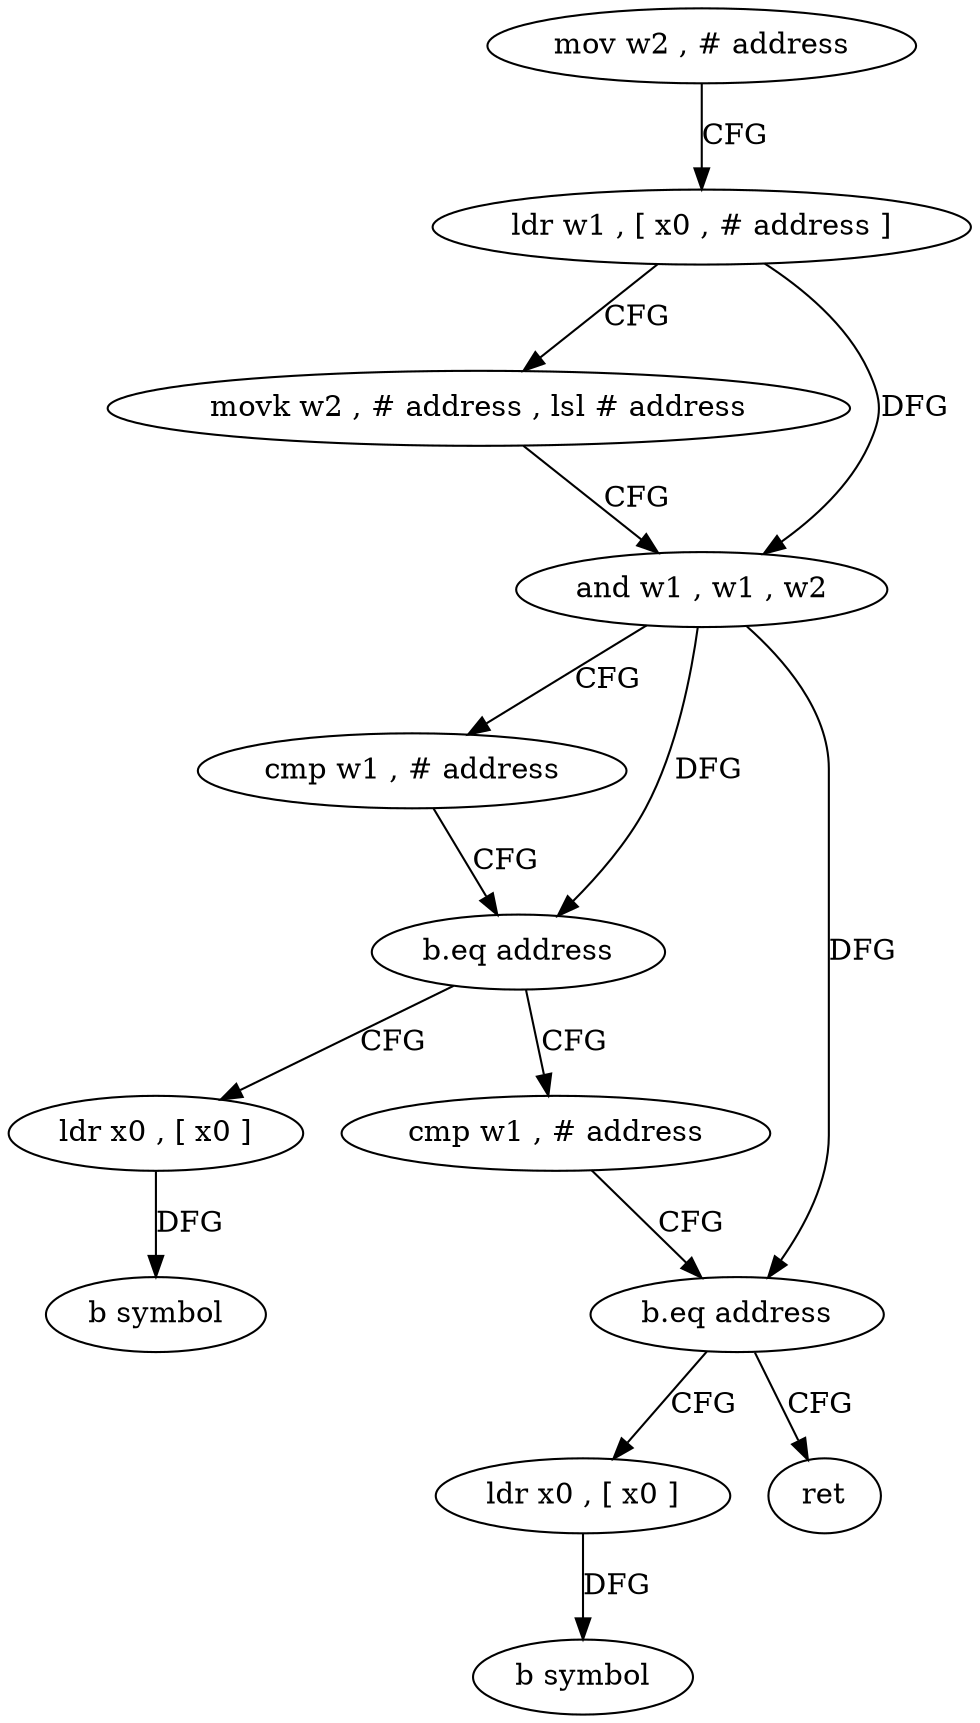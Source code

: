 digraph "func" {
"4322616" [label = "mov w2 , # address" ]
"4322620" [label = "ldr w1 , [ x0 , # address ]" ]
"4322624" [label = "movk w2 , # address , lsl # address" ]
"4322628" [label = "and w1 , w1 , w2" ]
"4322632" [label = "cmp w1 , # address" ]
"4322636" [label = "b.eq address" ]
"4322664" [label = "ldr x0 , [ x0 ]" ]
"4322640" [label = "cmp w1 , # address" ]
"4322668" [label = "b symbol" ]
"4322644" [label = "b.eq address" ]
"4322656" [label = "ldr x0 , [ x0 ]" ]
"4322648" [label = "ret" ]
"4322660" [label = "b symbol" ]
"4322616" -> "4322620" [ label = "CFG" ]
"4322620" -> "4322624" [ label = "CFG" ]
"4322620" -> "4322628" [ label = "DFG" ]
"4322624" -> "4322628" [ label = "CFG" ]
"4322628" -> "4322632" [ label = "CFG" ]
"4322628" -> "4322636" [ label = "DFG" ]
"4322628" -> "4322644" [ label = "DFG" ]
"4322632" -> "4322636" [ label = "CFG" ]
"4322636" -> "4322664" [ label = "CFG" ]
"4322636" -> "4322640" [ label = "CFG" ]
"4322664" -> "4322668" [ label = "DFG" ]
"4322640" -> "4322644" [ label = "CFG" ]
"4322644" -> "4322656" [ label = "CFG" ]
"4322644" -> "4322648" [ label = "CFG" ]
"4322656" -> "4322660" [ label = "DFG" ]
}
